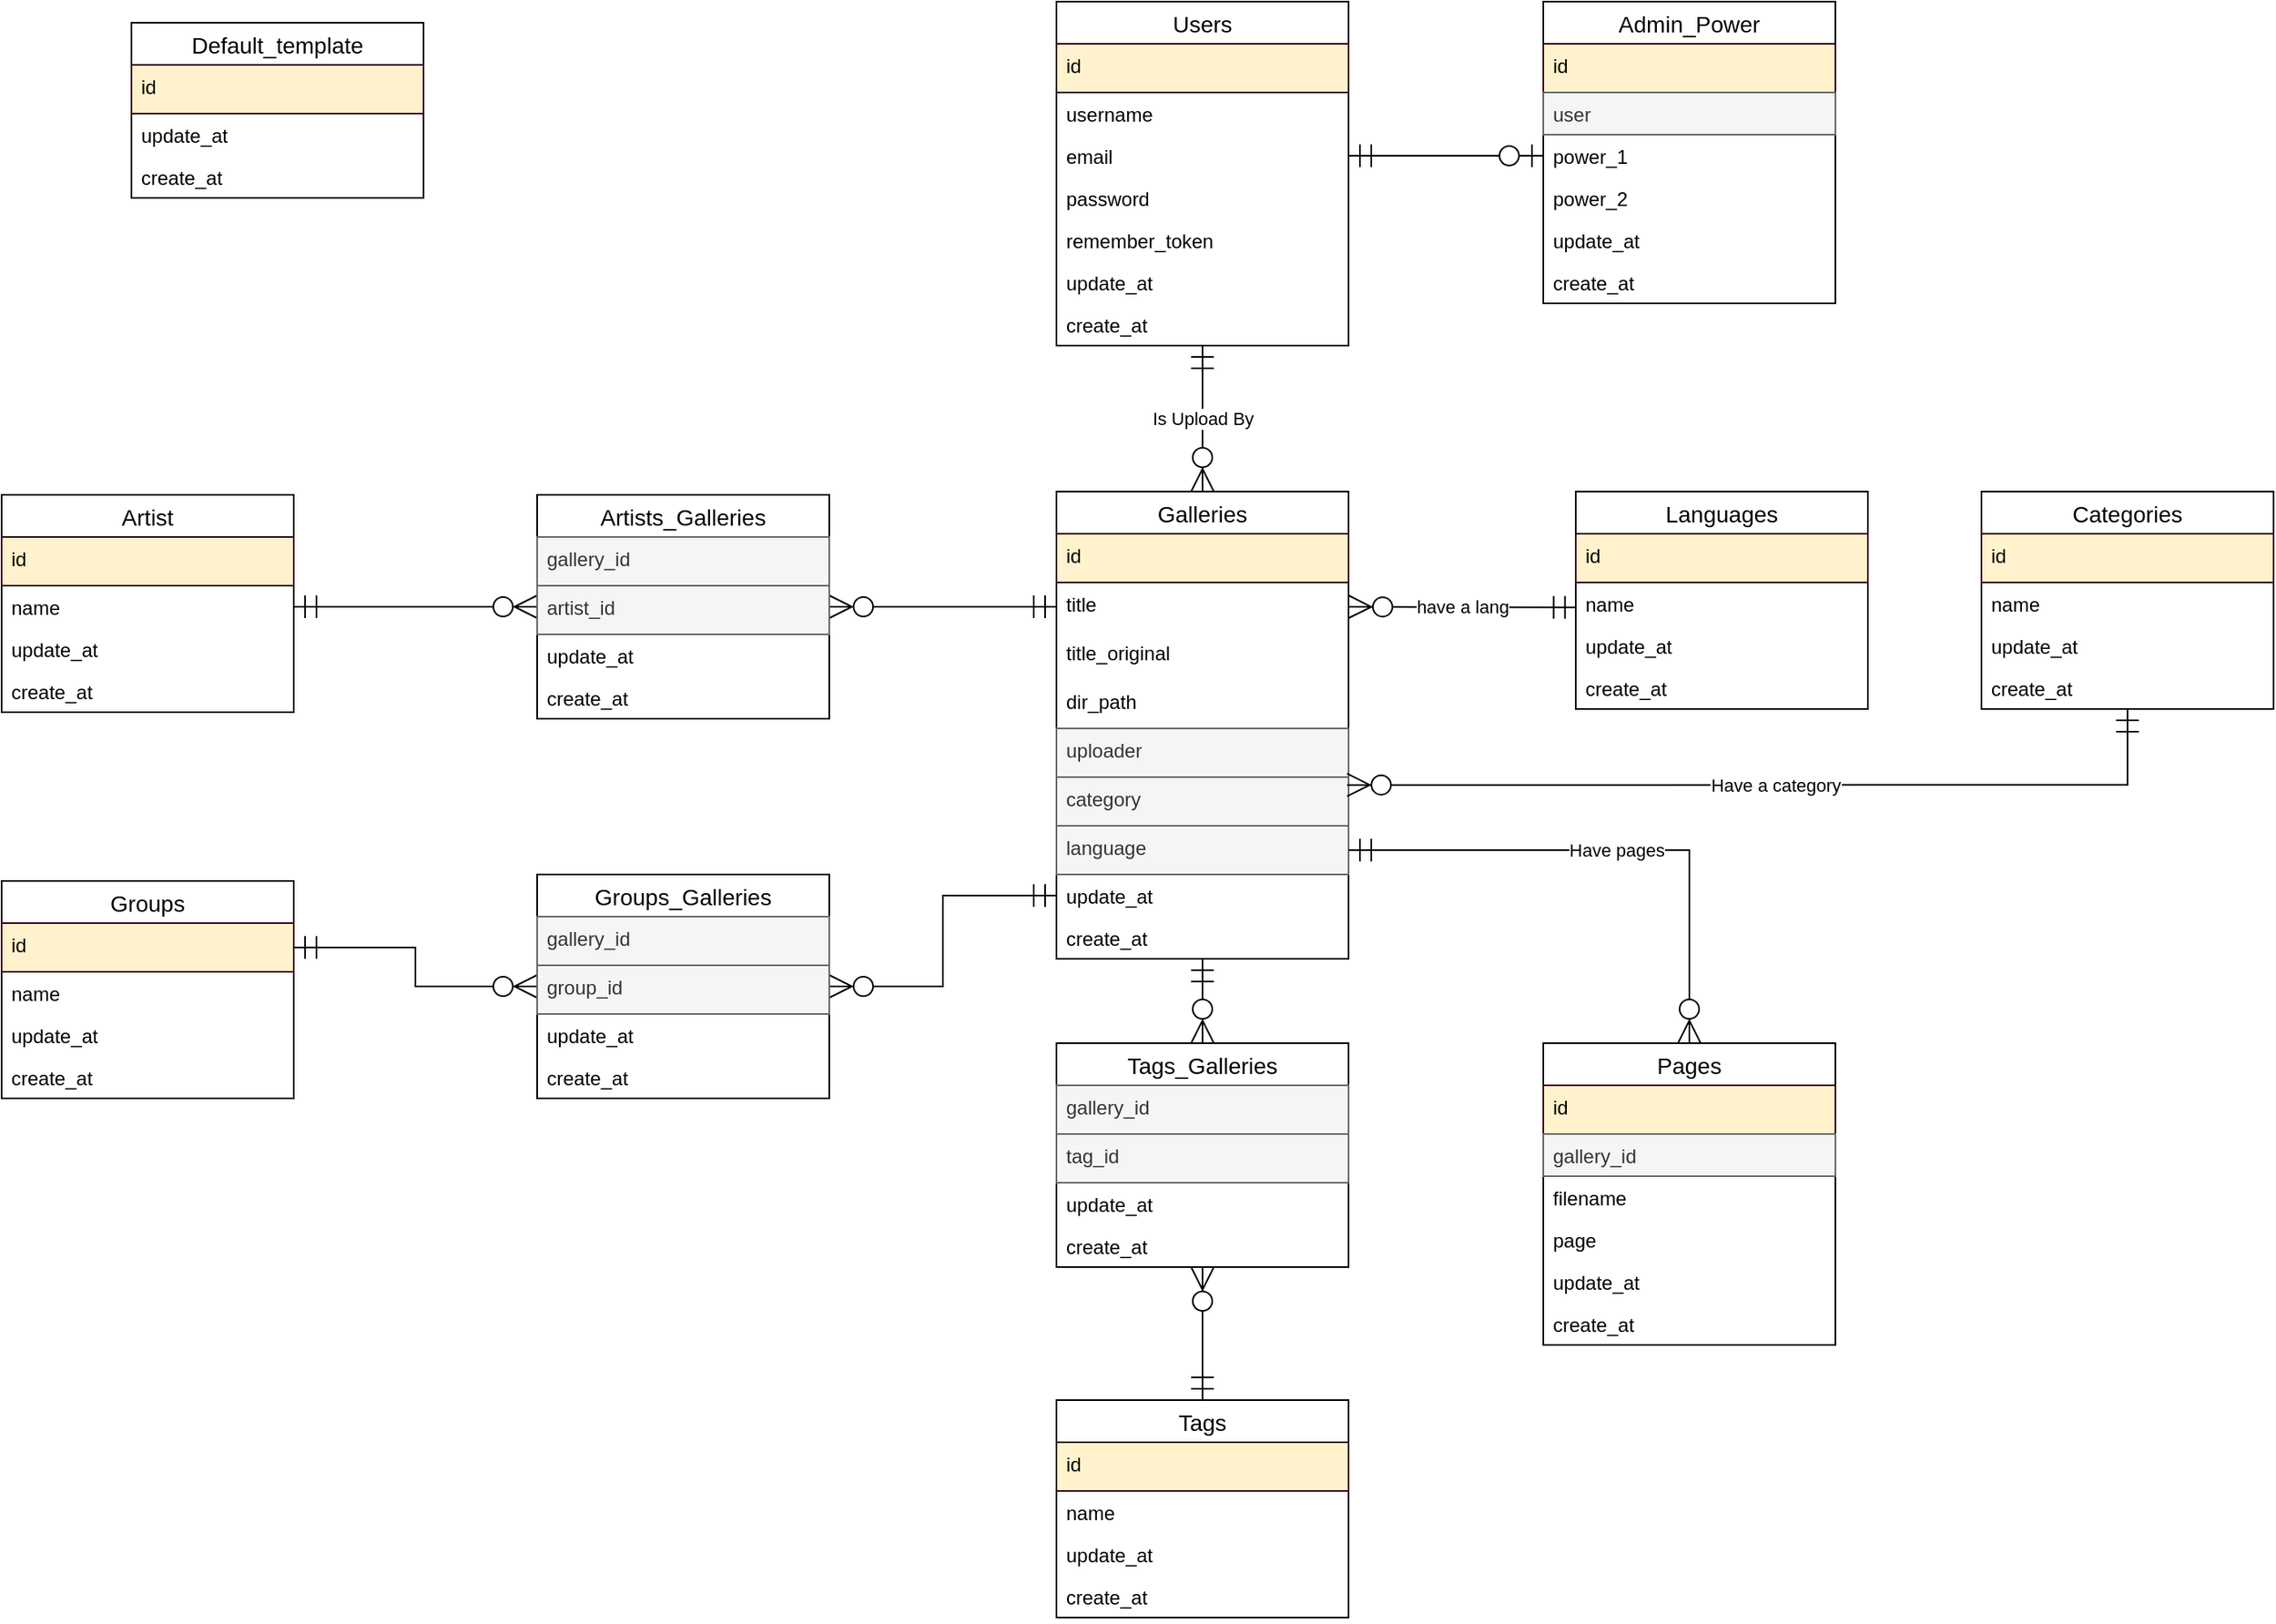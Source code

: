 <mxfile>
    <diagram id="OriL08829d2q4KC3IiqE" name="Page-1">
        <mxGraphModel dx="2122" dy="928" grid="1" gridSize="10" guides="1" tooltips="1" connect="1" arrows="1" fold="1" page="1" pageScale="1" pageWidth="850" pageHeight="1100" math="0" shadow="0">
            <root>
                <mxCell id="0"/>
                <mxCell id="1" parent="0"/>
                <mxCell id="60" style="edgeStyle=orthogonalEdgeStyle;rounded=0;orthogonalLoop=1;jettySize=auto;html=1;entryX=0.5;entryY=0;entryDx=0;entryDy=0;endArrow=ERzeroToMany;endFill=1;startArrow=ERmandOne;startFill=0;endSize=12;startSize=12;" parent="1" source="fimbX2xIp1R0ftYJC5Ys-35" target="53" edge="1">
                    <mxGeometry relative="1" as="geometry"/>
                </mxCell>
                <mxCell id="fimbX2xIp1R0ftYJC5Ys-35" value="Galleries" style="swimlane;fontStyle=0;childLayout=stackLayout;horizontal=1;startSize=26;horizontalStack=0;resizeParent=1;resizeParentMax=0;resizeLast=0;collapsible=1;marginBottom=0;align=center;fontSize=14;" parent="1" vertex="1">
                    <mxGeometry x="240" y="310" width="180" height="288" as="geometry">
                        <mxRectangle x="310" y="220" width="50" height="26" as="alternateBounds"/>
                    </mxGeometry>
                </mxCell>
                <mxCell id="fimbX2xIp1R0ftYJC5Ys-36" value="id " style="text;spacingLeft=4;spacingRight=4;overflow=hidden;rotatable=0;points=[[0,0.5],[1,0.5]];portConstraint=eastwest;fontSize=12;fillColor=#fff2cc;strokeColor=#33001A;" parent="fimbX2xIp1R0ftYJC5Ys-35" vertex="1">
                    <mxGeometry y="26" width="180" height="30" as="geometry"/>
                </mxCell>
                <mxCell id="fimbX2xIp1R0ftYJC5Ys-37" value="title" style="text;strokeColor=none;fillColor=none;spacingLeft=4;spacingRight=4;overflow=hidden;rotatable=0;points=[[0,0.5],[1,0.5]];portConstraint=eastwest;fontSize=12;" parent="fimbX2xIp1R0ftYJC5Ys-35" vertex="1">
                    <mxGeometry y="56" width="180" height="30" as="geometry"/>
                </mxCell>
                <mxCell id="3" value="title_original" style="text;strokeColor=none;fillColor=none;spacingLeft=4;spacingRight=4;overflow=hidden;rotatable=0;points=[[0,0.5],[1,0.5]];portConstraint=eastwest;fontSize=12;" parent="fimbX2xIp1R0ftYJC5Ys-35" vertex="1">
                    <mxGeometry y="86" width="180" height="30" as="geometry"/>
                </mxCell>
                <mxCell id="80" value="dir_path" style="text;strokeColor=none;fillColor=none;spacingLeft=4;spacingRight=4;overflow=hidden;rotatable=0;points=[[0,0.5],[1,0.5]];portConstraint=eastwest;fontSize=12;" vertex="1" parent="fimbX2xIp1R0ftYJC5Ys-35">
                    <mxGeometry y="116" width="180" height="30" as="geometry"/>
                </mxCell>
                <mxCell id="22" value="uploader" style="text;strokeColor=#666666;fillColor=#f5f5f5;spacingLeft=4;spacingRight=4;overflow=hidden;rotatable=0;points=[[0,0.5],[1,0.5]];portConstraint=eastwest;fontSize=12;fontColor=#333333;" parent="fimbX2xIp1R0ftYJC5Ys-35" vertex="1">
                    <mxGeometry y="146" width="180" height="30" as="geometry"/>
                </mxCell>
                <mxCell id="14" value="category" style="text;strokeColor=#666666;fillColor=#f5f5f5;spacingLeft=4;spacingRight=4;overflow=hidden;rotatable=0;points=[[0,0.5],[1,0.5]];portConstraint=eastwest;fontSize=12;fontColor=#333333;" parent="fimbX2xIp1R0ftYJC5Ys-35" vertex="1">
                    <mxGeometry y="176" width="180" height="30" as="geometry"/>
                </mxCell>
                <mxCell id="27" value="language" style="text;strokeColor=#666666;fillColor=#f5f5f5;spacingLeft=4;spacingRight=4;overflow=hidden;rotatable=0;points=[[0,0.5],[1,0.5]];portConstraint=eastwest;fontSize=12;fontColor=#333333;" parent="fimbX2xIp1R0ftYJC5Ys-35" vertex="1">
                    <mxGeometry y="206" width="180" height="30" as="geometry"/>
                </mxCell>
                <mxCell id="fimbX2xIp1R0ftYJC5Ys-39" value="update_at" style="text;strokeColor=none;fillColor=none;align=left;verticalAlign=top;spacingLeft=4;spacingRight=4;overflow=hidden;rotatable=0;points=[[0,0.5],[1,0.5]];portConstraint=eastwest;" parent="fimbX2xIp1R0ftYJC5Ys-35" vertex="1">
                    <mxGeometry y="236" width="180" height="26" as="geometry"/>
                </mxCell>
                <mxCell id="2" value="create_at" style="text;strokeColor=none;fillColor=none;align=left;verticalAlign=top;spacingLeft=4;spacingRight=4;overflow=hidden;rotatable=0;points=[[0,0.5],[1,0.5]];portConstraint=eastwest;" parent="fimbX2xIp1R0ftYJC5Ys-35" vertex="1">
                    <mxGeometry y="262" width="180" height="26" as="geometry"/>
                </mxCell>
                <mxCell id="4" value="Default_template" style="swimlane;fontStyle=0;childLayout=stackLayout;horizontal=1;startSize=26;horizontalStack=0;resizeParent=1;resizeParentMax=0;resizeLast=0;collapsible=1;marginBottom=0;align=center;fontSize=14;" parent="1" vertex="1">
                    <mxGeometry x="-330" y="21" width="180" height="108" as="geometry">
                        <mxRectangle x="310" y="220" width="50" height="26" as="alternateBounds"/>
                    </mxGeometry>
                </mxCell>
                <mxCell id="5" value="id" style="text;spacingLeft=4;spacingRight=4;overflow=hidden;rotatable=0;points=[[0,0.5],[1,0.5]];portConstraint=eastwest;fontSize=12;fillColor=#fff2cc;strokeColor=#33001A;" parent="4" vertex="1">
                    <mxGeometry y="26" width="180" height="30" as="geometry"/>
                </mxCell>
                <mxCell id="8" value="update_at" style="text;strokeColor=none;fillColor=none;align=left;verticalAlign=top;spacingLeft=4;spacingRight=4;overflow=hidden;rotatable=0;points=[[0,0.5],[1,0.5]];portConstraint=eastwest;" parent="4" vertex="1">
                    <mxGeometry y="56" width="180" height="26" as="geometry"/>
                </mxCell>
                <mxCell id="9" value="create_at" style="text;strokeColor=none;fillColor=none;align=left;verticalAlign=top;spacingLeft=4;spacingRight=4;overflow=hidden;rotatable=0;points=[[0,0.5],[1,0.5]];portConstraint=eastwest;" parent="4" vertex="1">
                    <mxGeometry y="82" width="180" height="26" as="geometry"/>
                </mxCell>
                <mxCell id="25" value="Is Upload By" style="edgeStyle=orthogonalEdgeStyle;rounded=0;orthogonalLoop=1;jettySize=auto;html=1;startArrow=ERmandOne;startFill=0;startSize=12;endArrow=ERzeroToMany;endFill=1;endSize=12;" parent="1" source="10" target="fimbX2xIp1R0ftYJC5Ys-35" edge="1">
                    <mxGeometry relative="1" as="geometry"/>
                </mxCell>
                <mxCell id="46" style="edgeStyle=orthogonalEdgeStyle;rounded=0;orthogonalLoop=1;jettySize=auto;html=1;startArrow=ERmandOne;startFill=0;startSize=12;endArrow=ERzeroToOne;endFill=1;endSize=12;exitX=1;exitY=0.5;exitDx=0;exitDy=0;entryX=0;entryY=0.5;entryDx=0;entryDy=0;" parent="1" source="36" target="44" edge="1">
                    <mxGeometry relative="1" as="geometry"/>
                </mxCell>
                <mxCell id="10" value="Users" style="swimlane;fontStyle=0;childLayout=stackLayout;horizontal=1;startSize=26;horizontalStack=0;resizeParent=1;resizeParentMax=0;resizeLast=0;collapsible=1;marginBottom=0;align=center;fontSize=14;" parent="1" vertex="1">
                    <mxGeometry x="240" y="8" width="180" height="212" as="geometry">
                        <mxRectangle x="310" y="220" width="50" height="26" as="alternateBounds"/>
                    </mxGeometry>
                </mxCell>
                <mxCell id="11" value="id" style="text;spacingLeft=4;spacingRight=4;overflow=hidden;rotatable=0;points=[[0,0.5],[1,0.5]];portConstraint=eastwest;fontSize=12;fillColor=#fff2cc;strokeColor=#33001A;" parent="10" vertex="1">
                    <mxGeometry y="26" width="180" height="30" as="geometry"/>
                </mxCell>
                <mxCell id="35" value="username" style="text;strokeColor=none;fillColor=none;align=left;verticalAlign=top;spacingLeft=4;spacingRight=4;overflow=hidden;rotatable=0;points=[[0,0.5],[1,0.5]];portConstraint=eastwest;" parent="10" vertex="1">
                    <mxGeometry y="56" width="180" height="26" as="geometry"/>
                </mxCell>
                <mxCell id="36" value="email" style="text;strokeColor=none;fillColor=none;align=left;verticalAlign=top;spacingLeft=4;spacingRight=4;overflow=hidden;rotatable=0;points=[[0,0.5],[1,0.5]];portConstraint=eastwest;" parent="10" vertex="1">
                    <mxGeometry y="82" width="180" height="26" as="geometry"/>
                </mxCell>
                <mxCell id="37" value="password" style="text;strokeColor=none;fillColor=none;align=left;verticalAlign=top;spacingLeft=4;spacingRight=4;overflow=hidden;rotatable=0;points=[[0,0.5],[1,0.5]];portConstraint=eastwest;" parent="10" vertex="1">
                    <mxGeometry y="108" width="180" height="26" as="geometry"/>
                </mxCell>
                <mxCell id="38" value="remember_token&#10;" style="text;strokeColor=none;fillColor=none;align=left;verticalAlign=top;spacingLeft=4;spacingRight=4;overflow=hidden;rotatable=0;points=[[0,0.5],[1,0.5]];portConstraint=eastwest;" parent="10" vertex="1">
                    <mxGeometry y="134" width="180" height="26" as="geometry"/>
                </mxCell>
                <mxCell id="12" value="update_at" style="text;strokeColor=none;fillColor=none;align=left;verticalAlign=top;spacingLeft=4;spacingRight=4;overflow=hidden;rotatable=0;points=[[0,0.5],[1,0.5]];portConstraint=eastwest;" parent="10" vertex="1">
                    <mxGeometry y="160" width="180" height="26" as="geometry"/>
                </mxCell>
                <mxCell id="13" value="create_at" style="text;strokeColor=none;fillColor=none;align=left;verticalAlign=top;spacingLeft=4;spacingRight=4;overflow=hidden;rotatable=0;points=[[0,0.5],[1,0.5]];portConstraint=eastwest;" parent="10" vertex="1">
                    <mxGeometry y="186" width="180" height="26" as="geometry"/>
                </mxCell>
                <mxCell id="24" value="Have a category" style="edgeStyle=orthogonalEdgeStyle;rounded=0;orthogonalLoop=1;jettySize=auto;html=1;startArrow=ERmandOne;startFill=0;startSize=12;endArrow=ERzeroToMany;endFill=1;endSize=12;entryX=0.995;entryY=0.161;entryDx=0;entryDy=0;entryPerimeter=0;" parent="1" source="15" target="14" edge="1">
                    <mxGeometry relative="1" as="geometry"/>
                </mxCell>
                <mxCell id="15" value="Categories" style="swimlane;fontStyle=0;childLayout=stackLayout;horizontal=1;startSize=26;horizontalStack=0;resizeParent=1;resizeParentMax=0;resizeLast=0;collapsible=1;marginBottom=0;align=center;fontSize=14;" parent="1" vertex="1">
                    <mxGeometry x="810" y="310" width="180" height="134" as="geometry">
                        <mxRectangle x="310" y="220" width="50" height="26" as="alternateBounds"/>
                    </mxGeometry>
                </mxCell>
                <mxCell id="16" value="id" style="text;spacingLeft=4;spacingRight=4;overflow=hidden;rotatable=0;points=[[0,0.5],[1,0.5]];portConstraint=eastwest;fontSize=12;fillColor=#fff2cc;strokeColor=#33001A;" parent="15" vertex="1">
                    <mxGeometry y="26" width="180" height="30" as="geometry"/>
                </mxCell>
                <mxCell id="19" value="name" style="text;strokeColor=none;fillColor=none;align=left;verticalAlign=top;spacingLeft=4;spacingRight=4;overflow=hidden;rotatable=0;points=[[0,0.5],[1,0.5]];portConstraint=eastwest;" parent="15" vertex="1">
                    <mxGeometry y="56" width="180" height="26" as="geometry"/>
                </mxCell>
                <mxCell id="17" value="update_at" style="text;strokeColor=none;fillColor=none;align=left;verticalAlign=top;spacingLeft=4;spacingRight=4;overflow=hidden;rotatable=0;points=[[0,0.5],[1,0.5]];portConstraint=eastwest;" parent="15" vertex="1">
                    <mxGeometry y="82" width="180" height="26" as="geometry"/>
                </mxCell>
                <mxCell id="18" value="create_at" style="text;strokeColor=none;fillColor=none;align=left;verticalAlign=top;spacingLeft=4;spacingRight=4;overflow=hidden;rotatable=0;points=[[0,0.5],[1,0.5]];portConstraint=eastwest;" parent="15" vertex="1">
                    <mxGeometry y="108" width="180" height="26" as="geometry"/>
                </mxCell>
                <mxCell id="34" value="have a lang" style="edgeStyle=orthogonalEdgeStyle;rounded=0;orthogonalLoop=1;jettySize=auto;html=1;startArrow=ERmandOne;startFill=0;startSize=12;endArrow=ERzeroToMany;endFill=1;endSize=12;exitX=0.002;exitY=0.59;exitDx=0;exitDy=0;exitPerimeter=0;" parent="1" source="30" edge="1">
                    <mxGeometry relative="1" as="geometry">
                        <mxPoint x="420" y="381" as="targetPoint"/>
                    </mxGeometry>
                </mxCell>
                <mxCell id="28" value="Languages" style="swimlane;fontStyle=0;childLayout=stackLayout;horizontal=1;startSize=26;horizontalStack=0;resizeParent=1;resizeParentMax=0;resizeLast=0;collapsible=1;marginBottom=0;align=center;fontSize=14;" parent="1" vertex="1">
                    <mxGeometry x="560" y="310" width="180" height="134" as="geometry">
                        <mxRectangle x="310" y="220" width="50" height="26" as="alternateBounds"/>
                    </mxGeometry>
                </mxCell>
                <mxCell id="29" value="id" style="text;spacingLeft=4;spacingRight=4;overflow=hidden;rotatable=0;points=[[0,0.5],[1,0.5]];portConstraint=eastwest;fontSize=12;fillColor=#fff2cc;strokeColor=#33001A;" parent="28" vertex="1">
                    <mxGeometry y="26" width="180" height="30" as="geometry"/>
                </mxCell>
                <mxCell id="30" value="name" style="text;strokeColor=none;fillColor=none;align=left;verticalAlign=top;spacingLeft=4;spacingRight=4;overflow=hidden;rotatable=0;points=[[0,0.5],[1,0.5]];portConstraint=eastwest;" parent="28" vertex="1">
                    <mxGeometry y="56" width="180" height="26" as="geometry"/>
                </mxCell>
                <mxCell id="31" value="update_at" style="text;strokeColor=none;fillColor=none;align=left;verticalAlign=top;spacingLeft=4;spacingRight=4;overflow=hidden;rotatable=0;points=[[0,0.5],[1,0.5]];portConstraint=eastwest;" parent="28" vertex="1">
                    <mxGeometry y="82" width="180" height="26" as="geometry"/>
                </mxCell>
                <mxCell id="32" value="create_at" style="text;strokeColor=none;fillColor=none;align=left;verticalAlign=top;spacingLeft=4;spacingRight=4;overflow=hidden;rotatable=0;points=[[0,0.5],[1,0.5]];portConstraint=eastwest;" parent="28" vertex="1">
                    <mxGeometry y="108" width="180" height="26" as="geometry"/>
                </mxCell>
                <mxCell id="39" value="Admin_Power" style="swimlane;fontStyle=0;childLayout=stackLayout;horizontal=1;startSize=26;horizontalStack=0;resizeParent=1;resizeParentMax=0;resizeLast=0;collapsible=1;marginBottom=0;align=center;fontSize=14;" parent="1" vertex="1">
                    <mxGeometry x="540" y="8" width="180" height="186" as="geometry">
                        <mxRectangle x="310" y="220" width="50" height="26" as="alternateBounds"/>
                    </mxGeometry>
                </mxCell>
                <mxCell id="40" value="id" style="text;spacingLeft=4;spacingRight=4;overflow=hidden;rotatable=0;points=[[0,0.5],[1,0.5]];portConstraint=eastwest;fontSize=12;fillColor=#fff2cc;strokeColor=#33001A;" parent="39" vertex="1">
                    <mxGeometry y="26" width="180" height="30" as="geometry"/>
                </mxCell>
                <mxCell id="43" value="user" style="text;strokeColor=#666666;fillColor=#f5f5f5;align=left;verticalAlign=top;spacingLeft=4;spacingRight=4;overflow=hidden;rotatable=0;points=[[0,0.5],[1,0.5]];portConstraint=eastwest;fontColor=#333333;" parent="39" vertex="1">
                    <mxGeometry y="56" width="180" height="26" as="geometry"/>
                </mxCell>
                <mxCell id="44" value="power_1" style="text;strokeColor=none;fillColor=none;align=left;verticalAlign=top;spacingLeft=4;spacingRight=4;overflow=hidden;rotatable=0;points=[[0,0.5],[1,0.5]];portConstraint=eastwest;" parent="39" vertex="1">
                    <mxGeometry y="82" width="180" height="26" as="geometry"/>
                </mxCell>
                <mxCell id="47" value="power_2" style="text;strokeColor=none;fillColor=none;align=left;verticalAlign=top;spacingLeft=4;spacingRight=4;overflow=hidden;rotatable=0;points=[[0,0.5],[1,0.5]];portConstraint=eastwest;" parent="39" vertex="1">
                    <mxGeometry y="108" width="180" height="26" as="geometry"/>
                </mxCell>
                <mxCell id="41" value="update_at" style="text;strokeColor=none;fillColor=none;align=left;verticalAlign=top;spacingLeft=4;spacingRight=4;overflow=hidden;rotatable=0;points=[[0,0.5],[1,0.5]];portConstraint=eastwest;" parent="39" vertex="1">
                    <mxGeometry y="134" width="180" height="26" as="geometry"/>
                </mxCell>
                <mxCell id="42" value="create_at" style="text;strokeColor=none;fillColor=none;align=left;verticalAlign=top;spacingLeft=4;spacingRight=4;overflow=hidden;rotatable=0;points=[[0,0.5],[1,0.5]];portConstraint=eastwest;" parent="39" vertex="1">
                    <mxGeometry y="160" width="180" height="26" as="geometry"/>
                </mxCell>
                <mxCell id="59" style="edgeStyle=orthogonalEdgeStyle;rounded=0;orthogonalLoop=1;jettySize=auto;html=1;endArrow=ERzeroToMany;endFill=1;startArrow=ERmandOne;startFill=0;endSize=12;startSize=12;entryX=0.5;entryY=1;entryDx=0;entryDy=0;" parent="1" source="48" target="53" edge="1">
                    <mxGeometry relative="1" as="geometry">
                        <mxPoint x="30" y="690" as="targetPoint"/>
                    </mxGeometry>
                </mxCell>
                <mxCell id="48" value="Tags" style="swimlane;fontStyle=0;childLayout=stackLayout;horizontal=1;startSize=26;horizontalStack=0;resizeParent=1;resizeParentMax=0;resizeLast=0;collapsible=1;marginBottom=0;align=center;fontSize=14;" parent="1" vertex="1">
                    <mxGeometry x="240" y="870" width="180" height="134" as="geometry">
                        <mxRectangle x="310" y="220" width="50" height="26" as="alternateBounds"/>
                    </mxGeometry>
                </mxCell>
                <mxCell id="49" value="id" style="text;spacingLeft=4;spacingRight=4;overflow=hidden;rotatable=0;points=[[0,0.5],[1,0.5]];portConstraint=eastwest;fontSize=12;fillColor=#fff2cc;strokeColor=#33001A;" parent="48" vertex="1">
                    <mxGeometry y="26" width="180" height="30" as="geometry"/>
                </mxCell>
                <mxCell id="52" value="name" style="text;strokeColor=none;fillColor=none;align=left;verticalAlign=top;spacingLeft=4;spacingRight=4;overflow=hidden;rotatable=0;points=[[0,0.5],[1,0.5]];portConstraint=eastwest;" parent="48" vertex="1">
                    <mxGeometry y="56" width="180" height="26" as="geometry"/>
                </mxCell>
                <mxCell id="50" value="update_at" style="text;strokeColor=none;fillColor=none;align=left;verticalAlign=top;spacingLeft=4;spacingRight=4;overflow=hidden;rotatable=0;points=[[0,0.5],[1,0.5]];portConstraint=eastwest;" parent="48" vertex="1">
                    <mxGeometry y="82" width="180" height="26" as="geometry"/>
                </mxCell>
                <mxCell id="51" value="create_at" style="text;strokeColor=none;fillColor=none;align=left;verticalAlign=top;spacingLeft=4;spacingRight=4;overflow=hidden;rotatable=0;points=[[0,0.5],[1,0.5]];portConstraint=eastwest;" parent="48" vertex="1">
                    <mxGeometry y="108" width="180" height="26" as="geometry"/>
                </mxCell>
                <mxCell id="53" value="Tags_Galleries" style="swimlane;fontStyle=0;childLayout=stackLayout;horizontal=1;startSize=26;horizontalStack=0;resizeParent=1;resizeParentMax=0;resizeLast=0;collapsible=1;marginBottom=0;align=center;fontSize=14;" parent="1" vertex="1">
                    <mxGeometry x="240" y="650" width="180" height="138" as="geometry">
                        <mxRectangle x="310" y="220" width="50" height="26" as="alternateBounds"/>
                    </mxGeometry>
                </mxCell>
                <mxCell id="54" value="gallery_id" style="text;spacingLeft=4;spacingRight=4;overflow=hidden;rotatable=0;points=[[0,0.5],[1,0.5]];portConstraint=eastwest;fontSize=12;fillColor=#f5f5f5;strokeColor=#666666;fontColor=#333333;" parent="53" vertex="1">
                    <mxGeometry y="26" width="180" height="30" as="geometry"/>
                </mxCell>
                <mxCell id="58" value="tag_id" style="text;spacingLeft=4;spacingRight=4;overflow=hidden;rotatable=0;points=[[0,0.5],[1,0.5]];portConstraint=eastwest;fontSize=12;fillColor=#f5f5f5;strokeColor=#666666;fontColor=#333333;" parent="53" vertex="1">
                    <mxGeometry y="56" width="180" height="30" as="geometry"/>
                </mxCell>
                <mxCell id="56" value="update_at" style="text;strokeColor=none;fillColor=none;align=left;verticalAlign=top;spacingLeft=4;spacingRight=4;overflow=hidden;rotatable=0;points=[[0,0.5],[1,0.5]];portConstraint=eastwest;" parent="53" vertex="1">
                    <mxGeometry y="86" width="180" height="26" as="geometry"/>
                </mxCell>
                <mxCell id="57" value="create_at" style="text;strokeColor=none;fillColor=none;align=left;verticalAlign=top;spacingLeft=4;spacingRight=4;overflow=hidden;rotatable=0;points=[[0,0.5],[1,0.5]];portConstraint=eastwest;" parent="53" vertex="1">
                    <mxGeometry y="112" width="180" height="26" as="geometry"/>
                </mxCell>
                <mxCell id="61" value="Artist" style="swimlane;fontStyle=0;childLayout=stackLayout;horizontal=1;startSize=26;horizontalStack=0;resizeParent=1;resizeParentMax=0;resizeLast=0;collapsible=1;marginBottom=0;align=center;fontSize=14;" parent="1" vertex="1">
                    <mxGeometry x="-410" y="312" width="180" height="134" as="geometry">
                        <mxRectangle x="310" y="220" width="50" height="26" as="alternateBounds"/>
                    </mxGeometry>
                </mxCell>
                <mxCell id="62" value="id" style="text;spacingLeft=4;spacingRight=4;overflow=hidden;rotatable=0;points=[[0,0.5],[1,0.5]];portConstraint=eastwest;fontSize=12;fillColor=#fff2cc;strokeColor=#33001A;" parent="61" vertex="1">
                    <mxGeometry y="26" width="180" height="30" as="geometry"/>
                </mxCell>
                <mxCell id="70" value="name" style="text;strokeColor=none;fillColor=none;align=left;verticalAlign=top;spacingLeft=4;spacingRight=4;overflow=hidden;rotatable=0;points=[[0,0.5],[1,0.5]];portConstraint=eastwest;" parent="61" vertex="1">
                    <mxGeometry y="56" width="180" height="26" as="geometry"/>
                </mxCell>
                <mxCell id="63" value="update_at" style="text;strokeColor=none;fillColor=none;align=left;verticalAlign=top;spacingLeft=4;spacingRight=4;overflow=hidden;rotatable=0;points=[[0,0.5],[1,0.5]];portConstraint=eastwest;" parent="61" vertex="1">
                    <mxGeometry y="82" width="180" height="26" as="geometry"/>
                </mxCell>
                <mxCell id="64" value="create_at" style="text;strokeColor=none;fillColor=none;align=left;verticalAlign=top;spacingLeft=4;spacingRight=4;overflow=hidden;rotatable=0;points=[[0,0.5],[1,0.5]];portConstraint=eastwest;" parent="61" vertex="1">
                    <mxGeometry y="108" width="180" height="26" as="geometry"/>
                </mxCell>
                <mxCell id="65" value="Groups" style="swimlane;fontStyle=0;childLayout=stackLayout;horizontal=1;startSize=26;horizontalStack=0;resizeParent=1;resizeParentMax=0;resizeLast=0;collapsible=1;marginBottom=0;align=center;fontSize=14;" parent="1" vertex="1">
                    <mxGeometry x="-410" y="550" width="180" height="134" as="geometry">
                        <mxRectangle x="310" y="220" width="50" height="26" as="alternateBounds"/>
                    </mxGeometry>
                </mxCell>
                <mxCell id="66" value="id" style="text;spacingLeft=4;spacingRight=4;overflow=hidden;rotatable=0;points=[[0,0.5],[1,0.5]];portConstraint=eastwest;fontSize=12;fillColor=#fff2cc;strokeColor=#33001A;" parent="65" vertex="1">
                    <mxGeometry y="26" width="180" height="30" as="geometry"/>
                </mxCell>
                <mxCell id="69" value="name" style="text;strokeColor=none;fillColor=none;align=left;verticalAlign=top;spacingLeft=4;spacingRight=4;overflow=hidden;rotatable=0;points=[[0,0.5],[1,0.5]];portConstraint=eastwest;" parent="65" vertex="1">
                    <mxGeometry y="56" width="180" height="26" as="geometry"/>
                </mxCell>
                <mxCell id="67" value="update_at" style="text;strokeColor=none;fillColor=none;align=left;verticalAlign=top;spacingLeft=4;spacingRight=4;overflow=hidden;rotatable=0;points=[[0,0.5],[1,0.5]];portConstraint=eastwest;" parent="65" vertex="1">
                    <mxGeometry y="82" width="180" height="26" as="geometry"/>
                </mxCell>
                <mxCell id="68" value="create_at" style="text;strokeColor=none;fillColor=none;align=left;verticalAlign=top;spacingLeft=4;spacingRight=4;overflow=hidden;rotatable=0;points=[[0,0.5],[1,0.5]];portConstraint=eastwest;" parent="65" vertex="1">
                    <mxGeometry y="108" width="180" height="26" as="geometry"/>
                </mxCell>
                <mxCell id="82" value="Have pages" style="edgeStyle=orthogonalEdgeStyle;rounded=0;orthogonalLoop=1;jettySize=auto;html=1;entryX=1;entryY=0.5;entryDx=0;entryDy=0;endArrow=ERmandOne;endFill=0;startArrow=ERzeroToMany;startFill=1;endSize=12;startSize=12;" edge="1" parent="1" source="73" target="27">
                    <mxGeometry relative="1" as="geometry"/>
                </mxCell>
                <mxCell id="73" value="Pages" style="swimlane;fontStyle=0;childLayout=stackLayout;horizontal=1;startSize=26;horizontalStack=0;resizeParent=1;resizeParentMax=0;resizeLast=0;collapsible=1;marginBottom=0;align=center;fontSize=14;" vertex="1" parent="1">
                    <mxGeometry x="540" y="650" width="180" height="186" as="geometry">
                        <mxRectangle x="310" y="220" width="50" height="26" as="alternateBounds"/>
                    </mxGeometry>
                </mxCell>
                <mxCell id="74" value="id" style="text;spacingLeft=4;spacingRight=4;overflow=hidden;rotatable=0;points=[[0,0.5],[1,0.5]];portConstraint=eastwest;fontSize=12;fillColor=#fff2cc;strokeColor=#33001A;" vertex="1" parent="73">
                    <mxGeometry y="26" width="180" height="30" as="geometry"/>
                </mxCell>
                <mxCell id="78" value="gallery_id" style="text;strokeColor=#666666;fillColor=#f5f5f5;align=left;verticalAlign=top;spacingLeft=4;spacingRight=4;overflow=hidden;rotatable=0;points=[[0,0.5],[1,0.5]];portConstraint=eastwest;fontColor=#333333;" vertex="1" parent="73">
                    <mxGeometry y="56" width="180" height="26" as="geometry"/>
                </mxCell>
                <mxCell id="75" value="filename" style="text;strokeColor=none;fillColor=none;align=left;verticalAlign=top;spacingLeft=4;spacingRight=4;overflow=hidden;rotatable=0;points=[[0,0.5],[1,0.5]];portConstraint=eastwest;" vertex="1" parent="73">
                    <mxGeometry y="82" width="180" height="26" as="geometry"/>
                </mxCell>
                <mxCell id="81" value="page" style="text;strokeColor=none;fillColor=none;align=left;verticalAlign=top;spacingLeft=4;spacingRight=4;overflow=hidden;rotatable=0;points=[[0,0.5],[1,0.5]];portConstraint=eastwest;" vertex="1" parent="73">
                    <mxGeometry y="108" width="180" height="26" as="geometry"/>
                </mxCell>
                <mxCell id="79" value="update_at" style="text;strokeColor=none;fillColor=none;align=left;verticalAlign=top;spacingLeft=4;spacingRight=4;overflow=hidden;rotatable=0;points=[[0,0.5],[1,0.5]];portConstraint=eastwest;" vertex="1" parent="73">
                    <mxGeometry y="134" width="180" height="26" as="geometry"/>
                </mxCell>
                <mxCell id="76" value="create_at" style="text;strokeColor=none;fillColor=none;align=left;verticalAlign=top;spacingLeft=4;spacingRight=4;overflow=hidden;rotatable=0;points=[[0,0.5],[1,0.5]];portConstraint=eastwest;" vertex="1" parent="73">
                    <mxGeometry y="160" width="180" height="26" as="geometry"/>
                </mxCell>
                <mxCell id="95" style="edgeStyle=orthogonalEdgeStyle;rounded=0;orthogonalLoop=1;jettySize=auto;html=1;entryX=1;entryY=0.5;entryDx=0;entryDy=0;startArrow=ERzeroToMany;startFill=1;startSize=12;endArrow=ERmandOne;endFill=0;endSize=12;" edge="1" parent="1" source="84" target="70">
                    <mxGeometry relative="1" as="geometry"/>
                </mxCell>
                <mxCell id="96" style="edgeStyle=orthogonalEdgeStyle;rounded=0;orthogonalLoop=1;jettySize=auto;html=1;entryX=0;entryY=0.5;entryDx=0;entryDy=0;startArrow=ERzeroToMany;startFill=1;startSize=12;endArrow=ERmandOne;endFill=0;endSize=12;" edge="1" parent="1" source="84" target="fimbX2xIp1R0ftYJC5Ys-37">
                    <mxGeometry relative="1" as="geometry"/>
                </mxCell>
                <mxCell id="84" value="Artists_Galleries" style="swimlane;fontStyle=0;childLayout=stackLayout;horizontal=1;startSize=26;horizontalStack=0;resizeParent=1;resizeParentMax=0;resizeLast=0;collapsible=1;marginBottom=0;align=center;fontSize=14;" vertex="1" parent="1">
                    <mxGeometry x="-80" y="312" width="180" height="138" as="geometry">
                        <mxRectangle x="310" y="220" width="50" height="26" as="alternateBounds"/>
                    </mxGeometry>
                </mxCell>
                <mxCell id="85" value="gallery_id" style="text;spacingLeft=4;spacingRight=4;overflow=hidden;rotatable=0;points=[[0,0.5],[1,0.5]];portConstraint=eastwest;fontSize=12;fillColor=#f5f5f5;strokeColor=#666666;fontColor=#333333;" vertex="1" parent="84">
                    <mxGeometry y="26" width="180" height="30" as="geometry"/>
                </mxCell>
                <mxCell id="86" value="artist_id" style="text;spacingLeft=4;spacingRight=4;overflow=hidden;rotatable=0;points=[[0,0.5],[1,0.5]];portConstraint=eastwest;fontSize=12;fillColor=#f5f5f5;strokeColor=#666666;fontColor=#333333;" vertex="1" parent="84">
                    <mxGeometry y="56" width="180" height="30" as="geometry"/>
                </mxCell>
                <mxCell id="87" value="update_at" style="text;strokeColor=none;fillColor=none;align=left;verticalAlign=top;spacingLeft=4;spacingRight=4;overflow=hidden;rotatable=0;points=[[0,0.5],[1,0.5]];portConstraint=eastwest;" vertex="1" parent="84">
                    <mxGeometry y="86" width="180" height="26" as="geometry"/>
                </mxCell>
                <mxCell id="88" value="create_at" style="text;strokeColor=none;fillColor=none;align=left;verticalAlign=top;spacingLeft=4;spacingRight=4;overflow=hidden;rotatable=0;points=[[0,0.5],[1,0.5]];portConstraint=eastwest;" vertex="1" parent="84">
                    <mxGeometry y="112" width="180" height="26" as="geometry"/>
                </mxCell>
                <mxCell id="97" style="edgeStyle=orthogonalEdgeStyle;rounded=0;orthogonalLoop=1;jettySize=auto;html=1;entryX=1;entryY=0.5;entryDx=0;entryDy=0;startArrow=ERzeroToMany;startFill=1;startSize=12;endArrow=ERmandOne;endFill=0;endSize=12;" edge="1" parent="1" source="89" target="66">
                    <mxGeometry relative="1" as="geometry"/>
                </mxCell>
                <mxCell id="98" style="edgeStyle=orthogonalEdgeStyle;rounded=0;orthogonalLoop=1;jettySize=auto;html=1;entryX=0;entryY=0.5;entryDx=0;entryDy=0;startArrow=ERzeroToMany;startFill=1;startSize=12;endArrow=ERmandOne;endFill=0;endSize=12;" edge="1" parent="1" source="89" target="fimbX2xIp1R0ftYJC5Ys-39">
                    <mxGeometry relative="1" as="geometry"/>
                </mxCell>
                <mxCell id="89" value="Groups_Galleries" style="swimlane;fontStyle=0;childLayout=stackLayout;horizontal=1;startSize=26;horizontalStack=0;resizeParent=1;resizeParentMax=0;resizeLast=0;collapsible=1;marginBottom=0;align=center;fontSize=14;" vertex="1" parent="1">
                    <mxGeometry x="-80" y="546" width="180" height="138" as="geometry">
                        <mxRectangle x="310" y="220" width="50" height="26" as="alternateBounds"/>
                    </mxGeometry>
                </mxCell>
                <mxCell id="90" value="gallery_id" style="text;spacingLeft=4;spacingRight=4;overflow=hidden;rotatable=0;points=[[0,0.5],[1,0.5]];portConstraint=eastwest;fontSize=12;fillColor=#f5f5f5;strokeColor=#666666;fontColor=#333333;" vertex="1" parent="89">
                    <mxGeometry y="26" width="180" height="30" as="geometry"/>
                </mxCell>
                <mxCell id="91" value="group_id" style="text;spacingLeft=4;spacingRight=4;overflow=hidden;rotatable=0;points=[[0,0.5],[1,0.5]];portConstraint=eastwest;fontSize=12;fillColor=#f5f5f5;strokeColor=#666666;fontColor=#333333;" vertex="1" parent="89">
                    <mxGeometry y="56" width="180" height="30" as="geometry"/>
                </mxCell>
                <mxCell id="92" value="update_at" style="text;strokeColor=none;fillColor=none;align=left;verticalAlign=top;spacingLeft=4;spacingRight=4;overflow=hidden;rotatable=0;points=[[0,0.5],[1,0.5]];portConstraint=eastwest;" vertex="1" parent="89">
                    <mxGeometry y="86" width="180" height="26" as="geometry"/>
                </mxCell>
                <mxCell id="93" value="create_at" style="text;strokeColor=none;fillColor=none;align=left;verticalAlign=top;spacingLeft=4;spacingRight=4;overflow=hidden;rotatable=0;points=[[0,0.5],[1,0.5]];portConstraint=eastwest;" vertex="1" parent="89">
                    <mxGeometry y="112" width="180" height="26" as="geometry"/>
                </mxCell>
            </root>
        </mxGraphModel>
    </diagram>
</mxfile>
